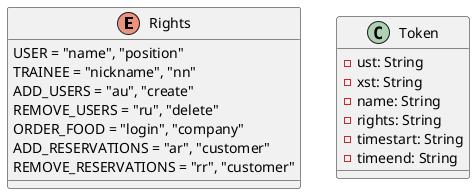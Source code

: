 
@startuml

enum Rights {
    USER = "name", "position"
    TRAINEE = "nickname", "nn"
    ADD_USERS = "au", "create"
    REMOVE_USERS = "ru", "delete"
    ORDER_FOOD = "login", "company"
    ADD_RESERVATIONS = "ar", "customer"
    REMOVE_RESERVATIONS = "rr", "customer"
}

class Token {
    - ust: String
    - xst: String
    - name: String
    - rights: String
    - timestart: String
    - timeend: String
}

@enduml


@startuml


autonumber

Frontend -> Backend: send login & password
Backend -> DB: user exists
DB -> Backend: Yes
Backend -> Backend: Prepare Token
Backend -> Frontend: send token
Frontend -> Backend: do something [send token in headers]
Backend -> Backend: token OK
Backend -> Backend: doing something


@enduml